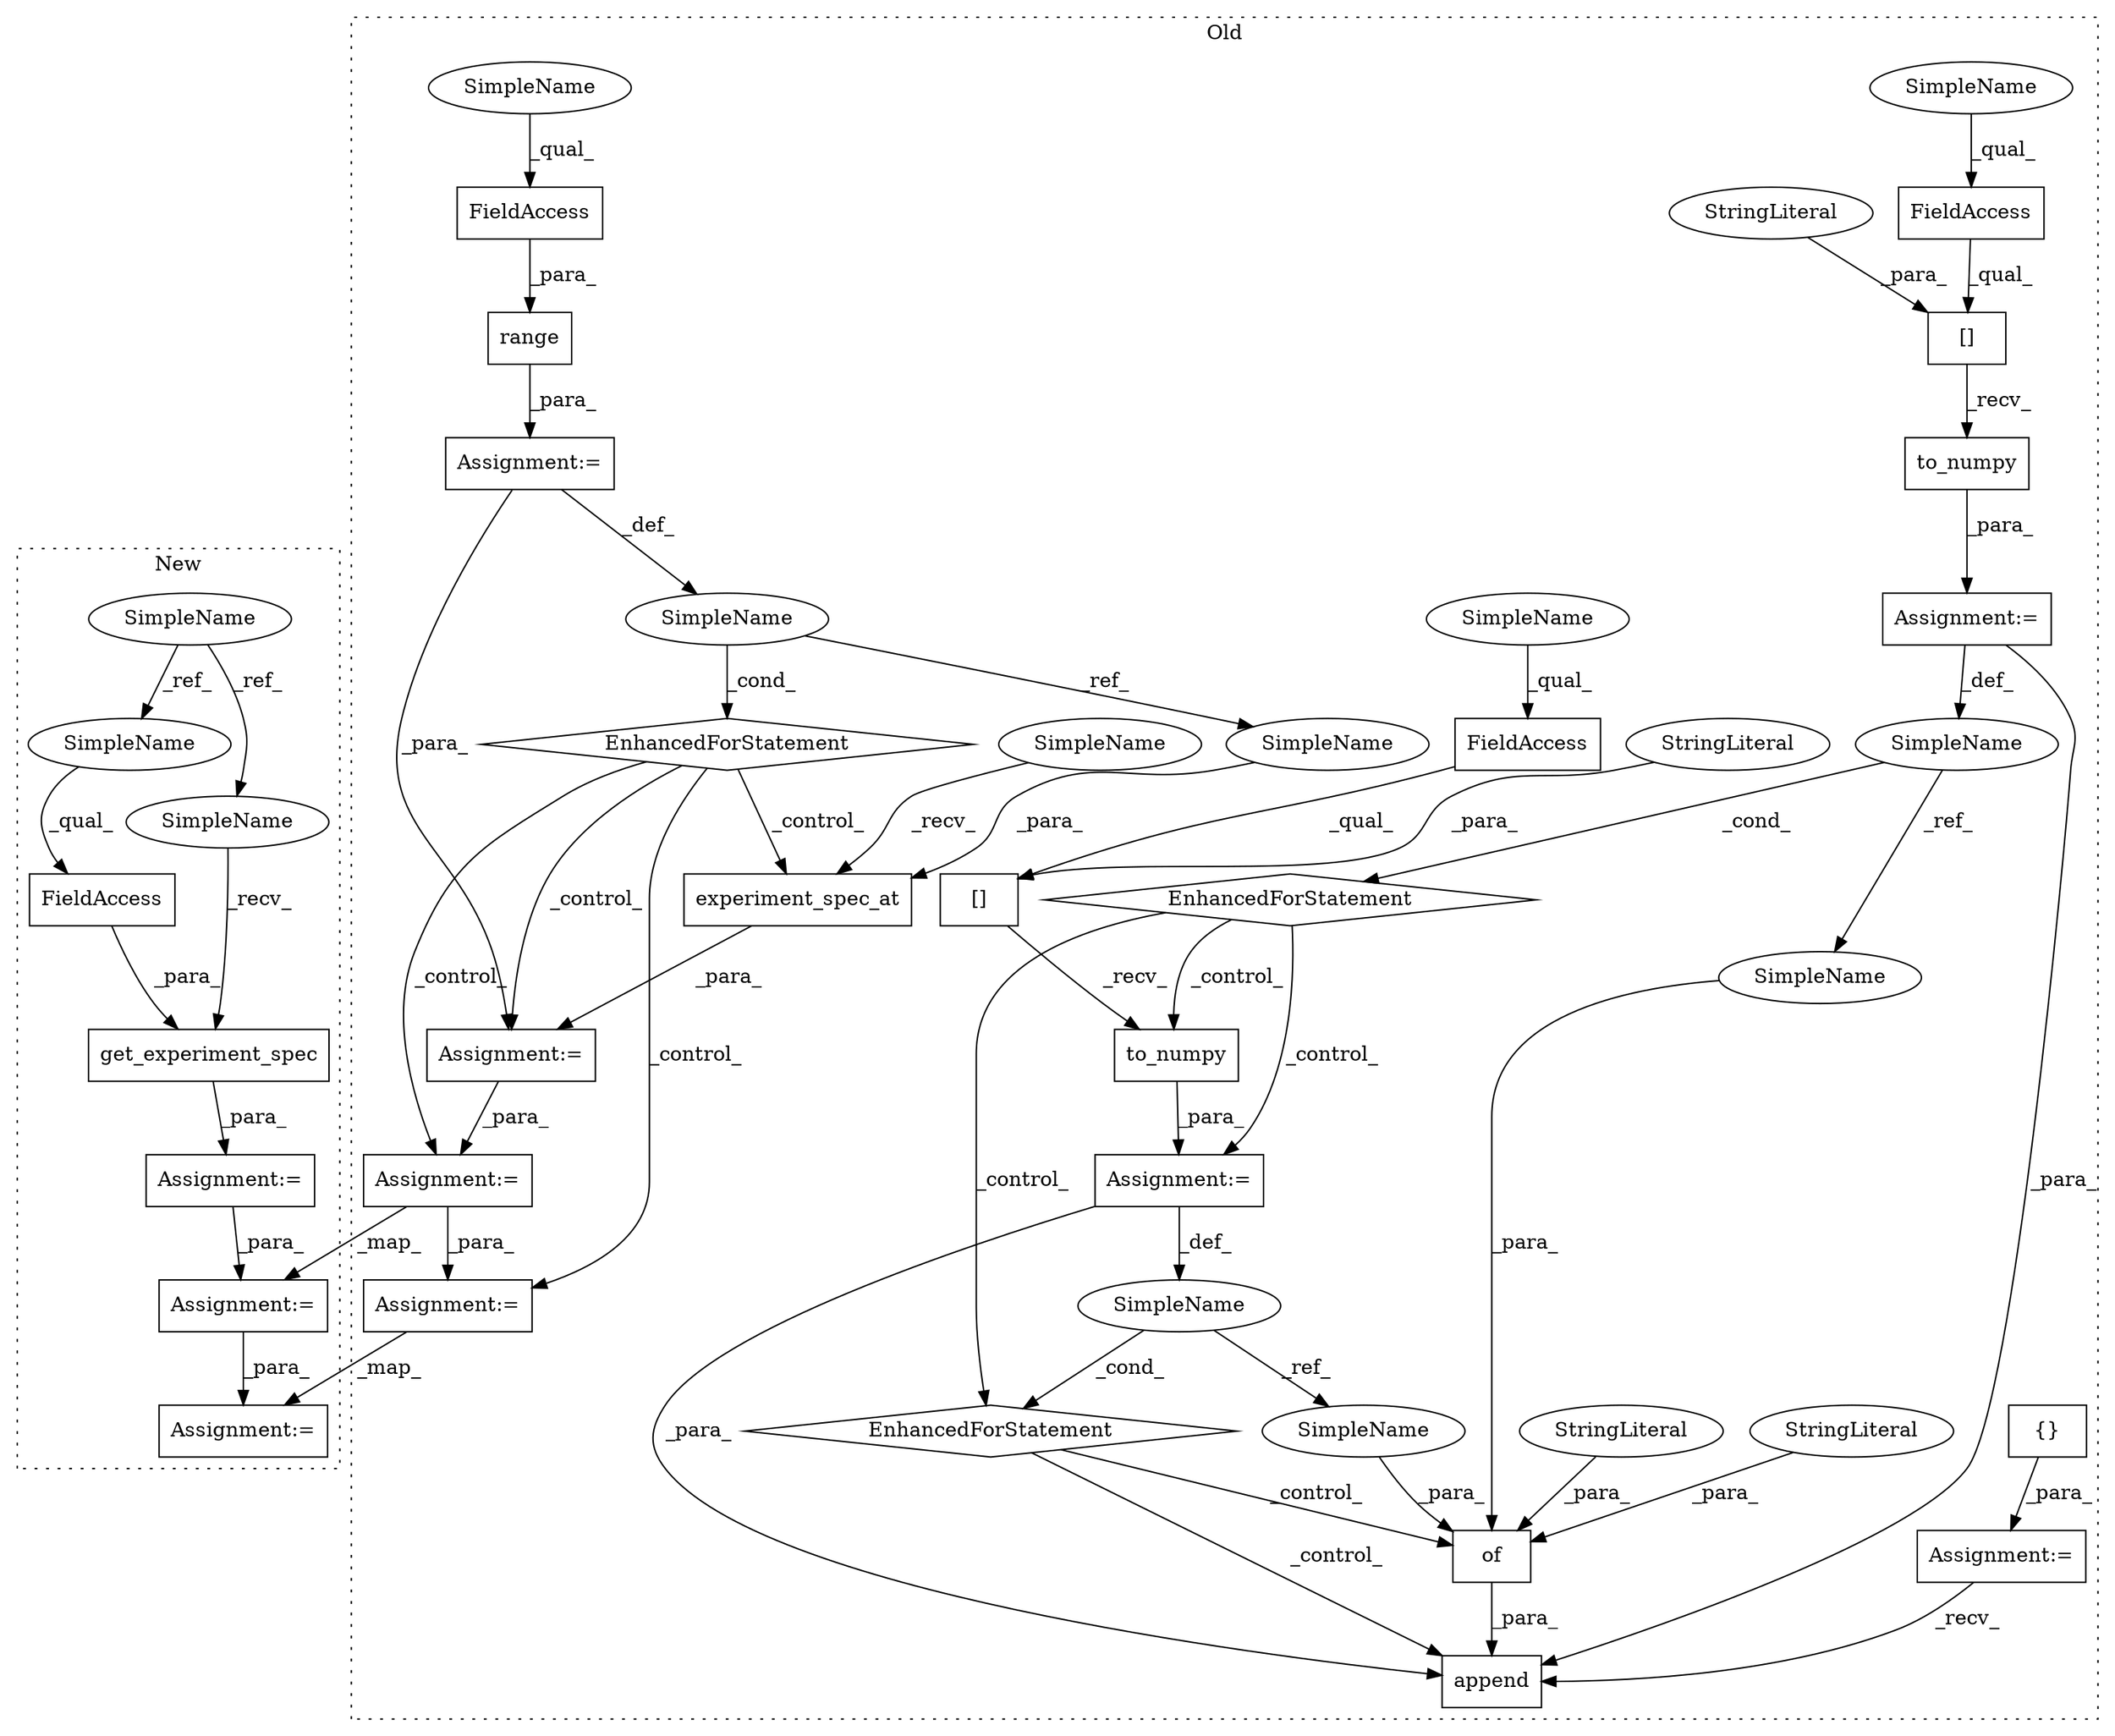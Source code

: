 digraph G {
subgraph cluster0 {
1 [label="EnhancedForStatement" a="70" s="20694,20783" l="53,2" shape="diamond"];
3 [label="SimpleName" a="42" s="20751" l="2" shape="ellipse"];
4 [label="experiment_spec_at" a="32" s="20806,20827" l="19,1" shape="box"];
6 [label="FieldAccess" a="22" s="19771" l="14" shape="box"];
7 [label="[]" a="2" s="19771,19790" l="15,1" shape="box"];
8 [label="to_numpy" a="32" s="19792" l="10" shape="box"];
9 [label="EnhancedForStatement" a="70" s="19709,19802" l="53,2" shape="diamond"];
10 [label="range" a="32" s="20756,20782" l="6,1" shape="box"];
11 [label="SimpleName" a="42" s="19766" l="2" shape="ellipse"];
12 [label="of" a="32" s="19949,19971" l="3,1" shape="box"];
13 [label="FieldAccess" a="22" s="20762" l="20" shape="box"];
14 [label="StringLiteral" a="45" s="19964" l="4" shape="ellipse"];
15 [label="Assignment:=" a="7" s="20797" l="1" shape="box"];
16 [label="StringLiteral" a="45" s="19786" l="4" shape="ellipse"];
18 [label="Assignment:=" a="7" s="20694,20783" l="53,2" shape="box"];
19 [label="Assignment:=" a="7" s="19709,19802" l="53,2" shape="box"];
20 [label="append" a="32" s="19938,19972" l="7,1" shape="box"];
21 [label="{}" a="4" s="19701" l="2" shape="box"];
22 [label="Assignment:=" a="7" s="19679" l="1" shape="box"];
23 [label="Assignment:=" a="7" s="21466" l="1" shape="box"];
27 [label="Assignment:=" a="7" s="21046" l="1" shape="box"];
28 [label="EnhancedForStatement" a="70" s="19812,19913" l="57,2" shape="diamond"];
29 [label="to_numpy" a="32" s="19903" l="10" shape="box"];
30 [label="[]" a="2" s="19880,19901" l="15,1" shape="box"];
31 [label="FieldAccess" a="22" s="19880" l="14" shape="box"];
32 [label="SimpleName" a="42" s="19873" l="4" shape="ellipse"];
33 [label="StringLiteral" a="45" s="19895" l="6" shape="ellipse"];
34 [label="StringLiteral" a="45" s="19952" l="6" shape="ellipse"];
35 [label="Assignment:=" a="7" s="19812,19913" l="57,2" shape="box"];
36 [label="SimpleName" a="42" s="20825" l="2" shape="ellipse"];
39 [label="SimpleName" a="42" s="19771" l="7" shape="ellipse"];
40 [label="SimpleName" a="42" s="20762" l="7" shape="ellipse"];
41 [label="SimpleName" a="42" s="19880" l="7" shape="ellipse"];
42 [label="SimpleName" a="42" s="20798" l="7" shape="ellipse"];
43 [label="SimpleName" a="42" s="19959" l="4" shape="ellipse"];
44 [label="SimpleName" a="42" s="19969" l="2" shape="ellipse"];
label = "Old";
style="dotted";
}
subgraph cluster1 {
2 [label="get_experiment_spec" a="32" s="19438,19489" l="20,1" shape="box"];
5 [label="SimpleName" a="42" s="18321" l="7" shape="ellipse"];
17 [label="Assignment:=" a="7" s="19429" l="1" shape="box"];
24 [label="Assignment:=" a="7" s="20100" l="1" shape="box"];
25 [label="FieldAccess" a="22" s="19458" l="31" shape="box"];
26 [label="Assignment:=" a="7" s="19696" l="1" shape="box"];
37 [label="SimpleName" a="42" s="19458" l="7" shape="ellipse"];
38 [label="SimpleName" a="42" s="19430" l="7" shape="ellipse"];
label = "New";
style="dotted";
}
1 -> 15 [label="_control_"];
1 -> 23 [label="_control_"];
1 -> 27 [label="_control_"];
1 -> 4 [label="_control_"];
2 -> 17 [label="_para_"];
3 -> 1 [label="_cond_"];
3 -> 36 [label="_ref_"];
4 -> 15 [label="_para_"];
5 -> 38 [label="_ref_"];
5 -> 37 [label="_ref_"];
6 -> 7 [label="_qual_"];
7 -> 8 [label="_recv_"];
8 -> 19 [label="_para_"];
9 -> 29 [label="_control_"];
9 -> 35 [label="_control_"];
9 -> 28 [label="_control_"];
10 -> 18 [label="_para_"];
11 -> 9 [label="_cond_"];
11 -> 44 [label="_ref_"];
12 -> 20 [label="_para_"];
13 -> 10 [label="_para_"];
14 -> 12 [label="_para_"];
15 -> 27 [label="_para_"];
16 -> 7 [label="_para_"];
17 -> 26 [label="_para_"];
18 -> 15 [label="_para_"];
18 -> 3 [label="_def_"];
19 -> 20 [label="_para_"];
19 -> 11 [label="_def_"];
21 -> 22 [label="_para_"];
22 -> 20 [label="_recv_"];
23 -> 24 [label="_map_"];
25 -> 2 [label="_para_"];
26 -> 24 [label="_para_"];
27 -> 23 [label="_para_"];
27 -> 26 [label="_map_"];
28 -> 20 [label="_control_"];
28 -> 12 [label="_control_"];
29 -> 35 [label="_para_"];
30 -> 29 [label="_recv_"];
31 -> 30 [label="_qual_"];
32 -> 43 [label="_ref_"];
32 -> 28 [label="_cond_"];
33 -> 30 [label="_para_"];
34 -> 12 [label="_para_"];
35 -> 20 [label="_para_"];
35 -> 32 [label="_def_"];
36 -> 4 [label="_para_"];
37 -> 25 [label="_qual_"];
38 -> 2 [label="_recv_"];
39 -> 6 [label="_qual_"];
40 -> 13 [label="_qual_"];
41 -> 31 [label="_qual_"];
42 -> 4 [label="_recv_"];
43 -> 12 [label="_para_"];
44 -> 12 [label="_para_"];
}